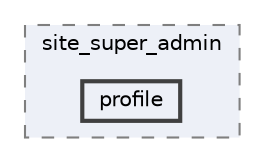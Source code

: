 digraph "resources/views/backend/site_super_admin/profile"
{
 // LATEX_PDF_SIZE
  bgcolor="transparent";
  edge [fontname=Helvetica,fontsize=10,labelfontname=Helvetica,labelfontsize=10];
  node [fontname=Helvetica,fontsize=10,shape=box,height=0.2,width=0.4];
  compound=true
  subgraph clusterdir_50c0320ecf7617dfd0d7b9cde3ea4117 {
    graph [ bgcolor="#edf0f7", pencolor="grey50", label="site_super_admin", fontname=Helvetica,fontsize=10 style="filled,dashed", URL="dir_50c0320ecf7617dfd0d7b9cde3ea4117.html",tooltip=""]
  dir_5fc92358033456936258a2d79c4489b6 [label="profile", fillcolor="#edf0f7", color="grey25", style="filled,bold", URL="dir_5fc92358033456936258a2d79c4489b6.html",tooltip=""];
  }
}
